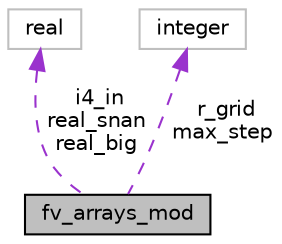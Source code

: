 digraph "fv_arrays_mod"
{
 // INTERACTIVE_SVG=YES
  edge [fontname="Helvetica",fontsize="10",labelfontname="Helvetica",labelfontsize="10"];
  node [fontname="Helvetica",fontsize="10",shape=record];
  Node1 [label="fv_arrays_mod",height=0.2,width=0.4,color="black", fillcolor="grey75", style="filled" fontcolor="black"];
  Node2 -> Node1 [dir="back",color="darkorchid3",fontsize="10",style="dashed",label=" i4_in\nreal_snan\nreal_big" ,fontname="Helvetica"];
  Node2 [label="real",height=0.2,width=0.4,color="grey75", fillcolor="white", style="filled"];
  Node3 -> Node1 [dir="back",color="darkorchid3",fontsize="10",style="dashed",label=" r_grid\nmax_step" ,fontname="Helvetica"];
  Node3 [label="integer",height=0.2,width=0.4,color="grey75", fillcolor="white", style="filled"];
}
